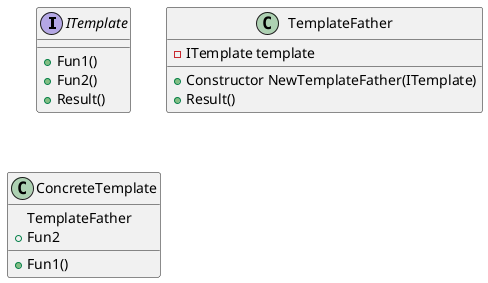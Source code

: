 @startuml
'https://plantuml.com/class-diagram

interface ITemplate {
+Fun1()
+Fun2()
+Result()
}

class TemplateFather {
-ITemplate template
+Constructor NewTemplateFather(ITemplate)
+Result()
}

class ConcreteTemplate {
TemplateFather
+Fun1()
+Fun2
}

@enduml
